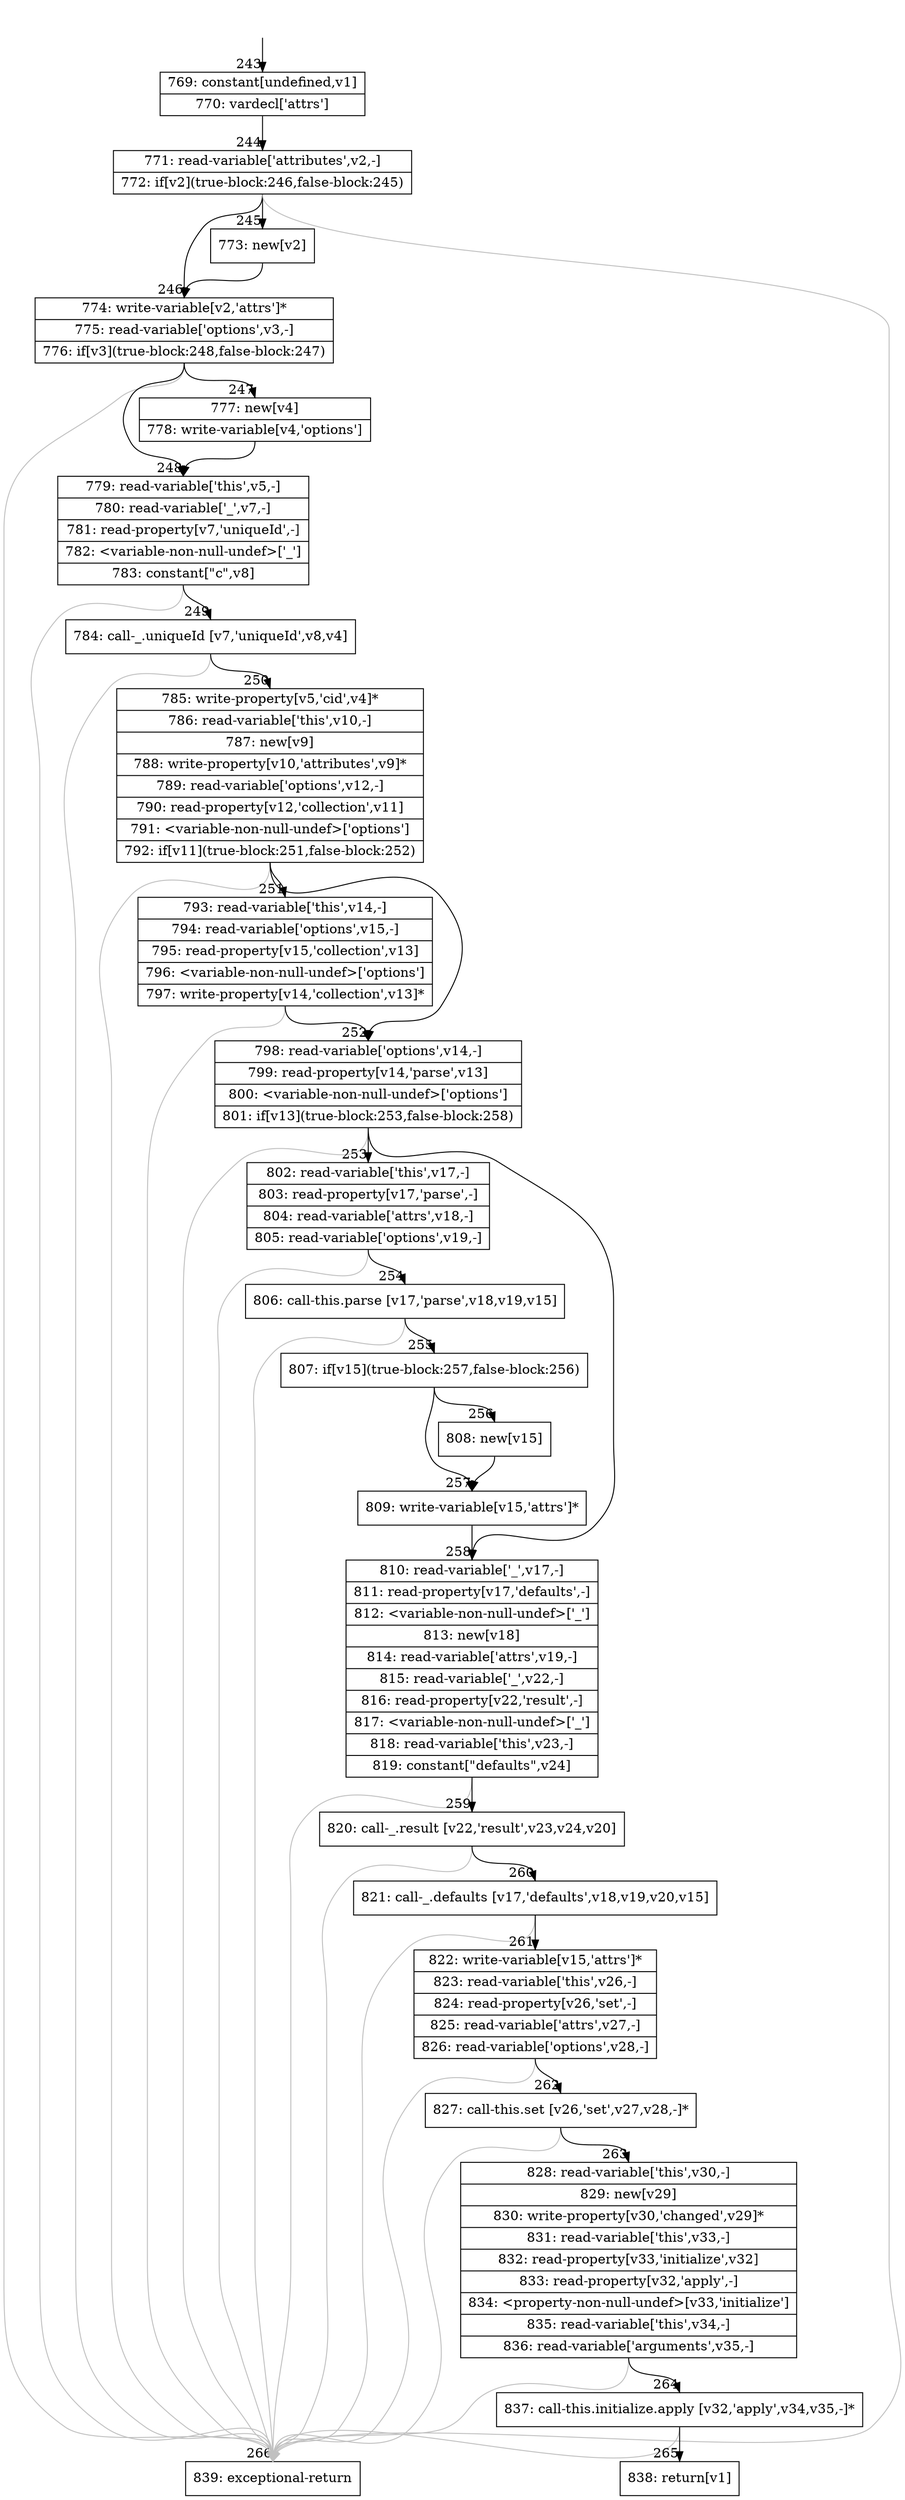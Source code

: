 digraph {
rankdir="TD"
BB_entry15[shape=none,label=""];
BB_entry15 -> BB243 [tailport=s, headport=n, headlabel="    243"]
BB243 [shape=record label="{769: constant[undefined,v1]|770: vardecl['attrs']}" ] 
BB243 -> BB244 [tailport=s, headport=n, headlabel="      244"]
BB244 [shape=record label="{771: read-variable['attributes',v2,-]|772: if[v2](true-block:246,false-block:245)}" ] 
BB244 -> BB246 [tailport=s, headport=n, headlabel="      246"]
BB244 -> BB245 [tailport=s, headport=n, headlabel="      245"]
BB244 -> BB266 [tailport=s, headport=n, color=gray, headlabel="      266"]
BB245 [shape=record label="{773: new[v2]}" ] 
BB245 -> BB246 [tailport=s, headport=n]
BB246 [shape=record label="{774: write-variable[v2,'attrs']*|775: read-variable['options',v3,-]|776: if[v3](true-block:248,false-block:247)}" ] 
BB246 -> BB248 [tailport=s, headport=n, headlabel="      248"]
BB246 -> BB247 [tailport=s, headport=n, headlabel="      247"]
BB246 -> BB266 [tailport=s, headport=n, color=gray]
BB247 [shape=record label="{777: new[v4]|778: write-variable[v4,'options']}" ] 
BB247 -> BB248 [tailport=s, headport=n]
BB248 [shape=record label="{779: read-variable['this',v5,-]|780: read-variable['_',v7,-]|781: read-property[v7,'uniqueId',-]|782: \<variable-non-null-undef\>['_']|783: constant[\"c\",v8]}" ] 
BB248 -> BB249 [tailport=s, headport=n, headlabel="      249"]
BB248 -> BB266 [tailport=s, headport=n, color=gray]
BB249 [shape=record label="{784: call-_.uniqueId [v7,'uniqueId',v8,v4]}" ] 
BB249 -> BB250 [tailport=s, headport=n, headlabel="      250"]
BB249 -> BB266 [tailport=s, headport=n, color=gray]
BB250 [shape=record label="{785: write-property[v5,'cid',v4]*|786: read-variable['this',v10,-]|787: new[v9]|788: write-property[v10,'attributes',v9]*|789: read-variable['options',v12,-]|790: read-property[v12,'collection',v11]|791: \<variable-non-null-undef\>['options']|792: if[v11](true-block:251,false-block:252)}" ] 
BB250 -> BB251 [tailport=s, headport=n, headlabel="      251"]
BB250 -> BB252 [tailport=s, headport=n, headlabel="      252"]
BB250 -> BB266 [tailport=s, headport=n, color=gray]
BB251 [shape=record label="{793: read-variable['this',v14,-]|794: read-variable['options',v15,-]|795: read-property[v15,'collection',v13]|796: \<variable-non-null-undef\>['options']|797: write-property[v14,'collection',v13]*}" ] 
BB251 -> BB252 [tailport=s, headport=n]
BB251 -> BB266 [tailport=s, headport=n, color=gray]
BB252 [shape=record label="{798: read-variable['options',v14,-]|799: read-property[v14,'parse',v13]|800: \<variable-non-null-undef\>['options']|801: if[v13](true-block:253,false-block:258)}" ] 
BB252 -> BB253 [tailport=s, headport=n, headlabel="      253"]
BB252 -> BB258 [tailport=s, headport=n, headlabel="      258"]
BB252 -> BB266 [tailport=s, headport=n, color=gray]
BB253 [shape=record label="{802: read-variable['this',v17,-]|803: read-property[v17,'parse',-]|804: read-variable['attrs',v18,-]|805: read-variable['options',v19,-]}" ] 
BB253 -> BB254 [tailport=s, headport=n, headlabel="      254"]
BB253 -> BB266 [tailport=s, headport=n, color=gray]
BB254 [shape=record label="{806: call-this.parse [v17,'parse',v18,v19,v15]}" ] 
BB254 -> BB255 [tailport=s, headport=n, headlabel="      255"]
BB254 -> BB266 [tailport=s, headport=n, color=gray]
BB255 [shape=record label="{807: if[v15](true-block:257,false-block:256)}" ] 
BB255 -> BB257 [tailport=s, headport=n, headlabel="      257"]
BB255 -> BB256 [tailport=s, headport=n, headlabel="      256"]
BB256 [shape=record label="{808: new[v15]}" ] 
BB256 -> BB257 [tailport=s, headport=n]
BB257 [shape=record label="{809: write-variable[v15,'attrs']*}" ] 
BB257 -> BB258 [tailport=s, headport=n]
BB258 [shape=record label="{810: read-variable['_',v17,-]|811: read-property[v17,'defaults',-]|812: \<variable-non-null-undef\>['_']|813: new[v18]|814: read-variable['attrs',v19,-]|815: read-variable['_',v22,-]|816: read-property[v22,'result',-]|817: \<variable-non-null-undef\>['_']|818: read-variable['this',v23,-]|819: constant[\"defaults\",v24]}" ] 
BB258 -> BB259 [tailport=s, headport=n, headlabel="      259"]
BB258 -> BB266 [tailport=s, headport=n, color=gray]
BB259 [shape=record label="{820: call-_.result [v22,'result',v23,v24,v20]}" ] 
BB259 -> BB260 [tailport=s, headport=n, headlabel="      260"]
BB259 -> BB266 [tailport=s, headport=n, color=gray]
BB260 [shape=record label="{821: call-_.defaults [v17,'defaults',v18,v19,v20,v15]}" ] 
BB260 -> BB261 [tailport=s, headport=n, headlabel="      261"]
BB260 -> BB266 [tailport=s, headport=n, color=gray]
BB261 [shape=record label="{822: write-variable[v15,'attrs']*|823: read-variable['this',v26,-]|824: read-property[v26,'set',-]|825: read-variable['attrs',v27,-]|826: read-variable['options',v28,-]}" ] 
BB261 -> BB262 [tailport=s, headport=n, headlabel="      262"]
BB261 -> BB266 [tailport=s, headport=n, color=gray]
BB262 [shape=record label="{827: call-this.set [v26,'set',v27,v28,-]*}" ] 
BB262 -> BB263 [tailport=s, headport=n, headlabel="      263"]
BB262 -> BB266 [tailport=s, headport=n, color=gray]
BB263 [shape=record label="{828: read-variable['this',v30,-]|829: new[v29]|830: write-property[v30,'changed',v29]*|831: read-variable['this',v33,-]|832: read-property[v33,'initialize',v32]|833: read-property[v32,'apply',-]|834: \<property-non-null-undef\>[v33,'initialize']|835: read-variable['this',v34,-]|836: read-variable['arguments',v35,-]}" ] 
BB263 -> BB264 [tailport=s, headport=n, headlabel="      264"]
BB263 -> BB266 [tailport=s, headport=n, color=gray]
BB264 [shape=record label="{837: call-this.initialize.apply [v32,'apply',v34,v35,-]*}" ] 
BB264 -> BB265 [tailport=s, headport=n, headlabel="      265"]
BB264 -> BB266 [tailport=s, headport=n, color=gray]
BB265 [shape=record label="{838: return[v1]}" ] 
BB266 [shape=record label="{839: exceptional-return}" ] 
//#$~ 258
}
